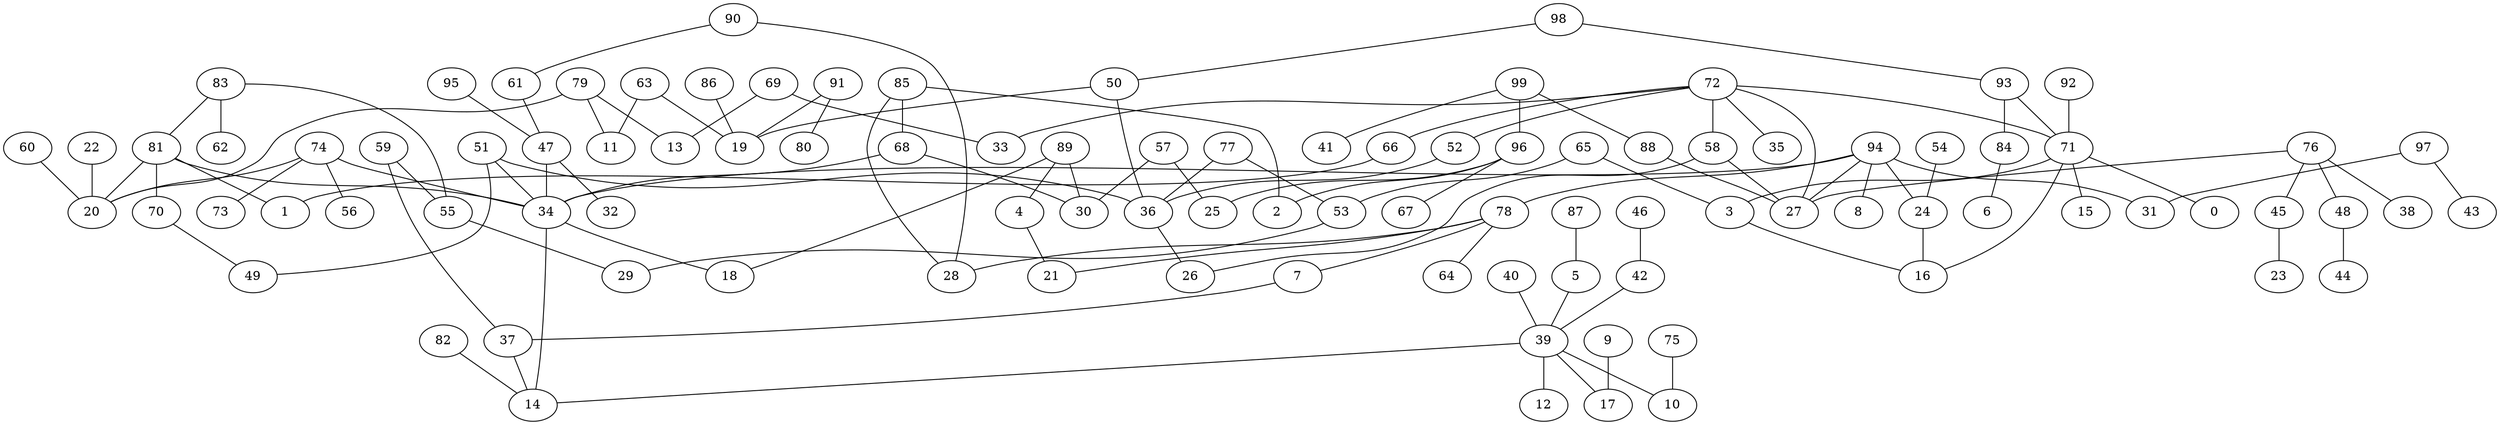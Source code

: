 digraph GG_graph {

subgraph G_graph {
edge [color = black]
"53" -> "29" [dir = none]
"98" -> "50" [dir = none]
"9" -> "17" [dir = none]
"65" -> "3" [dir = none]
"46" -> "42" [dir = none]
"79" -> "11" [dir = none]
"77" -> "36" [dir = none]
"42" -> "39" [dir = none]
"87" -> "5" [dir = none]
"60" -> "20" [dir = none]
"82" -> "14" [dir = none]
"61" -> "47" [dir = none]
"99" -> "41" [dir = none]
"99" -> "88" [dir = none]
"99" -> "96" [dir = none]
"36" -> "26" [dir = none]
"78" -> "21" [dir = none]
"78" -> "7" [dir = none]
"78" -> "64" [dir = none]
"78" -> "28" [dir = none]
"22" -> "20" [dir = none]
"85" -> "68" [dir = none]
"85" -> "2" [dir = none]
"85" -> "28" [dir = none]
"52" -> "36" [dir = none]
"24" -> "16" [dir = none]
"39" -> "17" [dir = none]
"39" -> "12" [dir = none]
"39" -> "10" [dir = none]
"39" -> "14" [dir = none]
"57" -> "30" [dir = none]
"45" -> "23" [dir = none]
"97" -> "43" [dir = none]
"97" -> "31" [dir = none]
"72" -> "35" [dir = none]
"72" -> "66" [dir = none]
"72" -> "33" [dir = none]
"72" -> "52" [dir = none]
"72" -> "71" [dir = none]
"72" -> "27" [dir = none]
"72" -> "58" [dir = none]
"76" -> "38" [dir = none]
"76" -> "45" [dir = none]
"76" -> "48" [dir = none]
"76" -> "27" [dir = none]
"90" -> "28" [dir = none]
"83" -> "55" [dir = none]
"83" -> "62" [dir = none]
"83" -> "81" [dir = none]
"92" -> "71" [dir = none]
"71" -> "3" [dir = none]
"71" -> "0" [dir = none]
"71" -> "15" [dir = none]
"94" -> "24" [dir = none]
"94" -> "78" [dir = none]
"94" -> "8" [dir = none]
"94" -> "34" [dir = none]
"94" -> "31" [dir = none]
"94" -> "27" [dir = none]
"34" -> "18" [dir = none]
"34" -> "14" [dir = none]
"89" -> "4" [dir = none]
"89" -> "18" [dir = none]
"48" -> "44" [dir = none]
"40" -> "39" [dir = none]
"59" -> "37" [dir = none]
"59" -> "55" [dir = none]
"50" -> "19" [dir = none]
"50" -> "36" [dir = none]
"54" -> "24" [dir = none]
"95" -> "47" [dir = none]
"69" -> "13" [dir = none]
"69" -> "33" [dir = none]
"81" -> "70" [dir = none]
"81" -> "1" [dir = none]
"81" -> "20" [dir = none]
"81" -> "34" [dir = none]
"84" -> "6" [dir = none]
"93" -> "84" [dir = none]
"93" -> "71" [dir = none]
"91" -> "80" [dir = none]
"91" -> "19" [dir = none]
"55" -> "29" [dir = none]
"86" -> "19" [dir = none]
"63" -> "11" [dir = none]
"63" -> "19" [dir = none]
"5" -> "39" [dir = none]
"51" -> "49" [dir = none]
"51" -> "34" [dir = none]
"74" -> "56" [dir = none]
"74" -> "73" [dir = none]
"74" -> "34" [dir = none]
"96" -> "25" [dir = none]
"96" -> "67" [dir = none]
"96" -> "2" [dir = none]
"47" -> "32" [dir = none]
"47" -> "34" [dir = none]
"68" -> "30" [dir = none]
"75" -> "10" [dir = none]
"3" -> "16" [dir = none]
"71" -> "16" [dir = none]
"58" -> "27" [dir = none]
"4" -> "21" [dir = none]
"57" -> "25" [dir = none]
"58" -> "26" [dir = none]
"65" -> "53" [dir = none]
"77" -> "53" [dir = none]
"7" -> "37" [dir = none]
"98" -> "93" [dir = none]
"79" -> "20" [dir = none]
"66" -> "1" [dir = none]
"68" -> "34" [dir = none]
"37" -> "14" [dir = none]
"88" -> "27" [dir = none]
"89" -> "30" [dir = none]
"74" -> "20" [dir = none]
"51" -> "36" [dir = none]
"70" -> "49" [dir = none]
"90" -> "61" [dir = none]
"79" -> "13" [dir = none]
}

}
